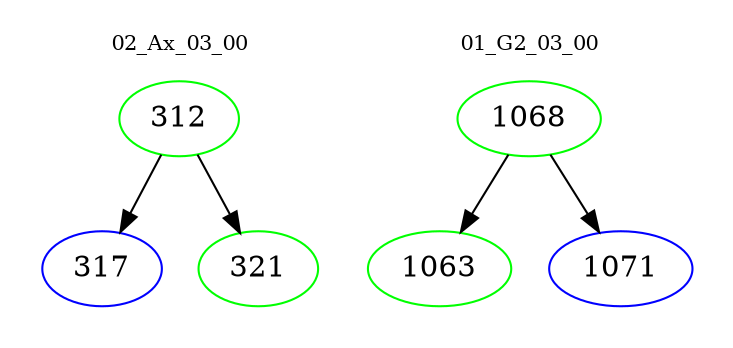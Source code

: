 digraph{
subgraph cluster_0 {
color = white
label = "02_Ax_03_00";
fontsize=10;
T0_312 [label="312", color="green"]
T0_312 -> T0_317 [color="black"]
T0_317 [label="317", color="blue"]
T0_312 -> T0_321 [color="black"]
T0_321 [label="321", color="green"]
}
subgraph cluster_1 {
color = white
label = "01_G2_03_00";
fontsize=10;
T1_1068 [label="1068", color="green"]
T1_1068 -> T1_1063 [color="black"]
T1_1063 [label="1063", color="green"]
T1_1068 -> T1_1071 [color="black"]
T1_1071 [label="1071", color="blue"]
}
}
